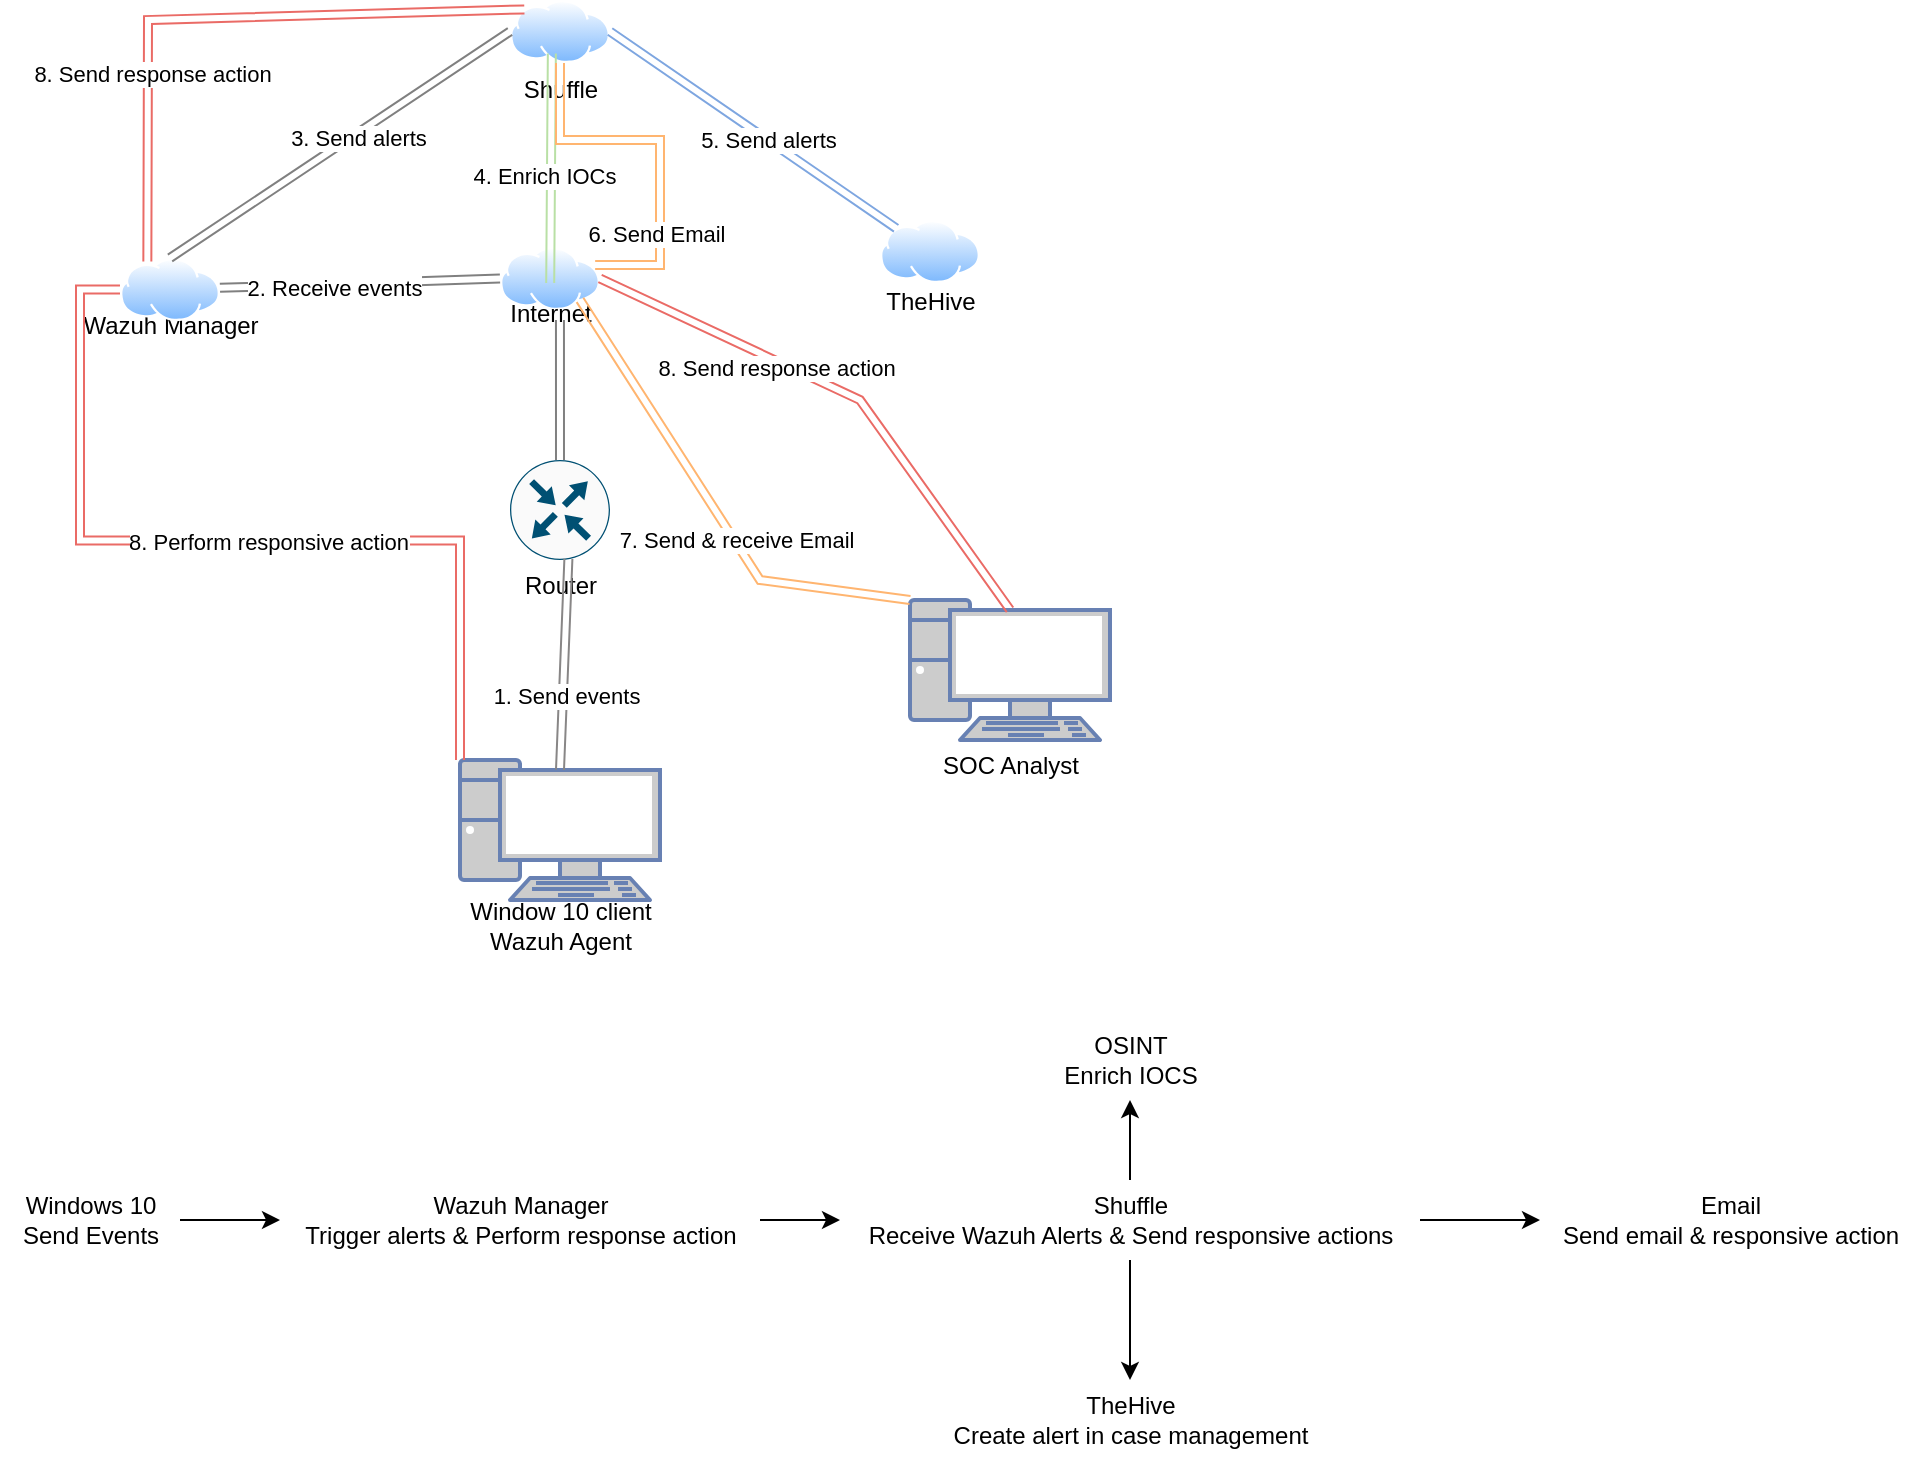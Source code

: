 <mxfile version="26.1.3">
  <diagram name="Page-1" id="pqWXm5i6kp7MMDSexmiv">
    <mxGraphModel dx="511" dy="1013" grid="1" gridSize="10" guides="1" tooltips="1" connect="1" arrows="1" fold="1" page="1" pageScale="1" pageWidth="850" pageHeight="1100" math="0" shadow="0">
      <root>
        <mxCell id="0" />
        <mxCell id="1" parent="0" />
        <mxCell id="c5EZf8_61AzU6FCxs0_6-3" value="" style="sketch=0;points=[[0.5,0,0],[1,0.5,0],[0.5,1,0],[0,0.5,0],[0.145,0.145,0],[0.856,0.145,0],[0.855,0.856,0],[0.145,0.855,0]];verticalLabelPosition=bottom;html=1;verticalAlign=top;aspect=fixed;align=center;pointerEvents=1;shape=mxgraph.cisco19.rect;prIcon=router;fillColor=#FAFAFA;strokeColor=#005073;" vertex="1" parent="1">
          <mxGeometry x="275" y="320" width="50" height="50" as="geometry" />
        </mxCell>
        <mxCell id="c5EZf8_61AzU6FCxs0_6-15" value="" style="group" vertex="1" connectable="0" parent="1">
          <mxGeometry x="245" y="470" width="110" height="103" as="geometry" />
        </mxCell>
        <mxCell id="c5EZf8_61AzU6FCxs0_6-1" value="" style="fontColor=#0066CC;verticalAlign=top;verticalLabelPosition=bottom;labelPosition=center;align=center;html=1;outlineConnect=0;fillColor=#CCCCCC;strokeColor=#6881B3;gradientColor=none;gradientDirection=north;strokeWidth=2;shape=mxgraph.networks.pc;" vertex="1" parent="c5EZf8_61AzU6FCxs0_6-15">
          <mxGeometry x="5" width="100" height="70" as="geometry" />
        </mxCell>
        <mxCell id="c5EZf8_61AzU6FCxs0_6-4" value="Window 10 client&lt;div&gt;Wazuh Agent&lt;/div&gt;" style="text;html=1;align=center;verticalAlign=middle;resizable=0;points=[];autosize=1;strokeColor=none;fillColor=none;" vertex="1" parent="c5EZf8_61AzU6FCxs0_6-15">
          <mxGeometry y="63" width="110" height="40" as="geometry" />
        </mxCell>
        <mxCell id="c5EZf8_61AzU6FCxs0_6-16" value="" style="group" vertex="1" connectable="0" parent="1">
          <mxGeometry x="270" y="90" width="60" height="60" as="geometry" />
        </mxCell>
        <mxCell id="c5EZf8_61AzU6FCxs0_6-9" value="Shuffle" style="text;html=1;align=center;verticalAlign=middle;resizable=0;points=[];autosize=1;strokeColor=none;fillColor=none;" vertex="1" parent="c5EZf8_61AzU6FCxs0_6-16">
          <mxGeometry y="30" width="60" height="30" as="geometry" />
        </mxCell>
        <mxCell id="c5EZf8_61AzU6FCxs0_6-10" value="" style="image;aspect=fixed;perimeter=ellipsePerimeter;html=1;align=center;shadow=0;dashed=0;spacingTop=3;image=img/lib/active_directory/internet_cloud.svg;" vertex="1" parent="c5EZf8_61AzU6FCxs0_6-16">
          <mxGeometry x="5" width="50" height="31.5" as="geometry" />
        </mxCell>
        <mxCell id="c5EZf8_61AzU6FCxs0_6-17" value="" style="group" vertex="1" connectable="0" parent="1">
          <mxGeometry x="265" y="213.5" width="60" height="48" as="geometry" />
        </mxCell>
        <mxCell id="c5EZf8_61AzU6FCxs0_6-6" value="" style="image;aspect=fixed;perimeter=ellipsePerimeter;html=1;align=center;shadow=0;dashed=0;spacingTop=3;image=img/lib/active_directory/internet_cloud.svg;" vertex="1" parent="c5EZf8_61AzU6FCxs0_6-17">
          <mxGeometry x="5" width="50" height="31.5" as="geometry" />
        </mxCell>
        <mxCell id="c5EZf8_61AzU6FCxs0_6-8" value="Internet" style="text;html=1;align=center;verticalAlign=middle;resizable=0;points=[];autosize=1;strokeColor=none;fillColor=none;" vertex="1" parent="c5EZf8_61AzU6FCxs0_6-17">
          <mxGeometry y="18" width="60" height="30" as="geometry" />
        </mxCell>
        <mxCell id="c5EZf8_61AzU6FCxs0_6-18" value="" style="group" vertex="1" connectable="0" parent="1">
          <mxGeometry x="450" y="200" width="70" height="56" as="geometry" />
        </mxCell>
        <mxCell id="c5EZf8_61AzU6FCxs0_6-11" value="TheHive" style="text;html=1;align=center;verticalAlign=middle;resizable=0;points=[];autosize=1;strokeColor=none;fillColor=none;" vertex="1" parent="c5EZf8_61AzU6FCxs0_6-18">
          <mxGeometry y="26" width="70" height="30" as="geometry" />
        </mxCell>
        <mxCell id="c5EZf8_61AzU6FCxs0_6-12" value="" style="image;aspect=fixed;perimeter=ellipsePerimeter;html=1;align=center;shadow=0;dashed=0;spacingTop=3;image=img/lib/active_directory/internet_cloud.svg;" vertex="1" parent="c5EZf8_61AzU6FCxs0_6-18">
          <mxGeometry x="10" width="50" height="31.5" as="geometry" />
        </mxCell>
        <mxCell id="c5EZf8_61AzU6FCxs0_6-19" value="" style="group" vertex="1" connectable="0" parent="1">
          <mxGeometry x="470" y="390" width="110" height="103" as="geometry" />
        </mxCell>
        <mxCell id="c5EZf8_61AzU6FCxs0_6-20" value="" style="fontColor=#0066CC;verticalAlign=top;verticalLabelPosition=bottom;labelPosition=center;align=center;html=1;outlineConnect=0;fillColor=#CCCCCC;strokeColor=#6881B3;gradientColor=none;gradientDirection=north;strokeWidth=2;shape=mxgraph.networks.pc;" vertex="1" parent="c5EZf8_61AzU6FCxs0_6-19">
          <mxGeometry x="5" width="100" height="70" as="geometry" />
        </mxCell>
        <mxCell id="c5EZf8_61AzU6FCxs0_6-21" value="SOC Analyst" style="text;html=1;align=center;verticalAlign=middle;resizable=0;points=[];autosize=1;strokeColor=none;fillColor=none;" vertex="1" parent="c5EZf8_61AzU6FCxs0_6-19">
          <mxGeometry x="10" y="68" width="90" height="30" as="geometry" />
        </mxCell>
        <mxCell id="c5EZf8_61AzU6FCxs0_6-22" value="Router" style="text;html=1;align=center;verticalAlign=middle;resizable=0;points=[];autosize=1;strokeColor=none;fillColor=none;" vertex="1" parent="1">
          <mxGeometry x="270" y="368" width="60" height="30" as="geometry" />
        </mxCell>
        <mxCell id="c5EZf8_61AzU6FCxs0_6-24" style="rounded=0;orthogonalLoop=1;jettySize=auto;html=1;exitX=0.5;exitY=0.07;exitDx=0;exitDy=0;exitPerimeter=0;entryX=0.57;entryY=0.047;entryDx=0;entryDy=0;entryPerimeter=0;shape=link;fillColor=#f5f5f5;strokeColor=light-dark(#888686, #959595);" edge="1" parent="1" source="c5EZf8_61AzU6FCxs0_6-1" target="c5EZf8_61AzU6FCxs0_6-22">
          <mxGeometry relative="1" as="geometry" />
        </mxCell>
        <mxCell id="c5EZf8_61AzU6FCxs0_6-25" value="1. Send events" style="edgeLabel;html=1;align=center;verticalAlign=middle;resizable=0;points=[];" vertex="1" connectable="0" parent="c5EZf8_61AzU6FCxs0_6-24">
          <mxGeometry x="-0.293" y="-1" relative="1" as="geometry">
            <mxPoint as="offset" />
          </mxGeometry>
        </mxCell>
        <mxCell id="c5EZf8_61AzU6FCxs0_6-26" value="" style="group" vertex="1" connectable="0" parent="1">
          <mxGeometry x="50" y="219" width="110" height="51.5" as="geometry" />
        </mxCell>
        <mxCell id="c5EZf8_61AzU6FCxs0_6-13" value="Wazuh Manager" style="text;html=1;align=center;verticalAlign=middle;resizable=0;points=[];autosize=1;strokeColor=none;fillColor=none;" vertex="1" parent="c5EZf8_61AzU6FCxs0_6-26">
          <mxGeometry y="19.312" width="110" height="30" as="geometry" />
        </mxCell>
        <mxCell id="c5EZf8_61AzU6FCxs0_6-14" value="" style="image;aspect=fixed;perimeter=ellipsePerimeter;html=1;align=center;shadow=0;dashed=0;spacingTop=3;image=img/lib/active_directory/internet_cloud.svg;container=1;" vertex="1" parent="c5EZf8_61AzU6FCxs0_6-26">
          <mxGeometry x="30" width="50" height="31.5" as="geometry" />
        </mxCell>
        <mxCell id="c5EZf8_61AzU6FCxs0_6-27" style="edgeStyle=orthogonalEdgeStyle;rounded=0;orthogonalLoop=1;jettySize=auto;html=1;exitX=0.5;exitY=0;exitDx=0;exitDy=0;exitPerimeter=0;entryX=0.583;entryY=0.617;entryDx=0;entryDy=0;entryPerimeter=0;shape=link;strokeColor=#808080;" edge="1" parent="1" source="c5EZf8_61AzU6FCxs0_6-3" target="c5EZf8_61AzU6FCxs0_6-8">
          <mxGeometry relative="1" as="geometry" />
        </mxCell>
        <mxCell id="c5EZf8_61AzU6FCxs0_6-31" style="rounded=0;orthogonalLoop=1;jettySize=auto;html=1;exitX=0;exitY=0.5;exitDx=0;exitDy=0;shape=link;strokeColor=#808080;" edge="1" parent="1" source="c5EZf8_61AzU6FCxs0_6-6" target="c5EZf8_61AzU6FCxs0_6-14">
          <mxGeometry relative="1" as="geometry" />
        </mxCell>
        <mxCell id="c5EZf8_61AzU6FCxs0_6-32" value="2. Receive events" style="edgeLabel;html=1;align=center;verticalAlign=middle;resizable=0;points=[];" vertex="1" connectable="0" parent="c5EZf8_61AzU6FCxs0_6-31">
          <mxGeometry x="0.19" y="2" relative="1" as="geometry">
            <mxPoint as="offset" />
          </mxGeometry>
        </mxCell>
        <mxCell id="c5EZf8_61AzU6FCxs0_6-33" style="rounded=0;orthogonalLoop=1;jettySize=auto;html=1;exitX=0.5;exitY=0;exitDx=0;exitDy=0;entryX=0;entryY=0.5;entryDx=0;entryDy=0;shape=link;strokeColor=#808080;" edge="1" parent="1" source="c5EZf8_61AzU6FCxs0_6-14" target="c5EZf8_61AzU6FCxs0_6-10">
          <mxGeometry relative="1" as="geometry" />
        </mxCell>
        <mxCell id="c5EZf8_61AzU6FCxs0_6-34" value="3. Send alerts" style="edgeLabel;html=1;align=center;verticalAlign=middle;resizable=0;points=[];" vertex="1" connectable="0" parent="c5EZf8_61AzU6FCxs0_6-33">
          <mxGeometry x="0.087" y="-2" relative="1" as="geometry">
            <mxPoint as="offset" />
          </mxGeometry>
        </mxCell>
        <mxCell id="c5EZf8_61AzU6FCxs0_6-35" style="rounded=0;orthogonalLoop=1;jettySize=auto;html=1;entryX=0.432;entryY=-0.109;entryDx=0;entryDy=0;entryPerimeter=0;shape=link;strokeColor=#B9E0A5;" edge="1" parent="1" source="c5EZf8_61AzU6FCxs0_6-8" target="c5EZf8_61AzU6FCxs0_6-9">
          <mxGeometry relative="1" as="geometry" />
        </mxCell>
        <mxCell id="c5EZf8_61AzU6FCxs0_6-36" value="4. Enrich IOCs" style="edgeLabel;html=1;align=center;verticalAlign=middle;resizable=0;points=[];" vertex="1" connectable="0" parent="c5EZf8_61AzU6FCxs0_6-35">
          <mxGeometry x="-0.06" y="4" relative="1" as="geometry">
            <mxPoint as="offset" />
          </mxGeometry>
        </mxCell>
        <mxCell id="c5EZf8_61AzU6FCxs0_6-37" style="rounded=0;orthogonalLoop=1;jettySize=auto;html=1;exitX=1;exitY=0.5;exitDx=0;exitDy=0;shape=link;strokeColor=#7EA6E0;" edge="1" parent="1" source="c5EZf8_61AzU6FCxs0_6-10" target="c5EZf8_61AzU6FCxs0_6-12">
          <mxGeometry relative="1" as="geometry" />
        </mxCell>
        <mxCell id="c5EZf8_61AzU6FCxs0_6-38" value="5. Send alerts" style="edgeLabel;html=1;align=center;verticalAlign=middle;resizable=0;points=[];" vertex="1" connectable="0" parent="c5EZf8_61AzU6FCxs0_6-37">
          <mxGeometry x="0.1" relative="1" as="geometry">
            <mxPoint as="offset" />
          </mxGeometry>
        </mxCell>
        <mxCell id="c5EZf8_61AzU6FCxs0_6-39" style="edgeStyle=orthogonalEdgeStyle;rounded=0;orthogonalLoop=1;jettySize=auto;html=1;exitX=0.5;exitY=1;exitDx=0;exitDy=0;entryX=1;entryY=0.25;entryDx=0;entryDy=0;shape=link;strokeColor=#FFB570;" edge="1" parent="1" source="c5EZf8_61AzU6FCxs0_6-10" target="c5EZf8_61AzU6FCxs0_6-6">
          <mxGeometry relative="1" as="geometry">
            <Array as="points">
              <mxPoint x="300" y="160" />
              <mxPoint x="350" y="160" />
              <mxPoint x="350" y="222" />
            </Array>
          </mxGeometry>
        </mxCell>
        <mxCell id="c5EZf8_61AzU6FCxs0_6-40" value="6. Send Email" style="edgeLabel;html=1;align=center;verticalAlign=middle;resizable=0;points=[];" vertex="1" connectable="0" parent="c5EZf8_61AzU6FCxs0_6-39">
          <mxGeometry x="0.475" y="-2" relative="1" as="geometry">
            <mxPoint as="offset" />
          </mxGeometry>
        </mxCell>
        <mxCell id="c5EZf8_61AzU6FCxs0_6-41" style="rounded=0;orthogonalLoop=1;jettySize=auto;html=1;entryX=0;entryY=0;entryDx=0;entryDy=0;entryPerimeter=0;exitX=0.75;exitY=0.283;exitDx=0;exitDy=0;exitPerimeter=0;shape=link;strokeColor=#FFB570;" edge="1" parent="1" source="c5EZf8_61AzU6FCxs0_6-8" target="c5EZf8_61AzU6FCxs0_6-20">
          <mxGeometry relative="1" as="geometry">
            <Array as="points">
              <mxPoint x="400" y="380" />
            </Array>
          </mxGeometry>
        </mxCell>
        <mxCell id="c5EZf8_61AzU6FCxs0_6-42" value="7. Send &amp;amp; receive Email" style="edgeLabel;html=1;align=center;verticalAlign=middle;resizable=0;points=[];" vertex="1" connectable="0" parent="c5EZf8_61AzU6FCxs0_6-41">
          <mxGeometry x="0.189" relative="1" as="geometry">
            <mxPoint y="-1" as="offset" />
          </mxGeometry>
        </mxCell>
        <mxCell id="c5EZf8_61AzU6FCxs0_6-43" style="rounded=0;orthogonalLoop=1;jettySize=auto;html=1;exitX=1;exitY=0.5;exitDx=0;exitDy=0;entryX=0.5;entryY=0.07;entryDx=0;entryDy=0;entryPerimeter=0;shape=link;strokeColor=#EA6B66;" edge="1" parent="1" source="c5EZf8_61AzU6FCxs0_6-6" target="c5EZf8_61AzU6FCxs0_6-20">
          <mxGeometry relative="1" as="geometry">
            <Array as="points">
              <mxPoint x="450" y="290" />
            </Array>
          </mxGeometry>
        </mxCell>
        <mxCell id="c5EZf8_61AzU6FCxs0_6-44" value="8. Send response action" style="edgeLabel;html=1;align=center;verticalAlign=middle;resizable=0;points=[];" vertex="1" connectable="0" parent="c5EZf8_61AzU6FCxs0_6-43">
          <mxGeometry x="-0.28" y="-3" relative="1" as="geometry">
            <mxPoint as="offset" />
          </mxGeometry>
        </mxCell>
        <mxCell id="c5EZf8_61AzU6FCxs0_6-45" style="rounded=0;orthogonalLoop=1;jettySize=auto;html=1;exitX=0.25;exitY=0;exitDx=0;exitDy=0;entryX=0;entryY=0;entryDx=0;entryDy=0;shape=link;strokeColor=#EA6B66;" edge="1" parent="1" source="c5EZf8_61AzU6FCxs0_6-14" target="c5EZf8_61AzU6FCxs0_6-10">
          <mxGeometry relative="1" as="geometry">
            <Array as="points">
              <mxPoint x="94" y="100" />
            </Array>
          </mxGeometry>
        </mxCell>
        <mxCell id="c5EZf8_61AzU6FCxs0_6-46" value="8. Send response action" style="edgeLabel;html=1;align=center;verticalAlign=middle;resizable=0;points=[];" vertex="1" connectable="0" parent="c5EZf8_61AzU6FCxs0_6-45">
          <mxGeometry x="-0.39" y="-2" relative="1" as="geometry">
            <mxPoint as="offset" />
          </mxGeometry>
        </mxCell>
        <mxCell id="c5EZf8_61AzU6FCxs0_6-47" style="rounded=0;orthogonalLoop=1;jettySize=auto;html=1;exitX=0;exitY=0.5;exitDx=0;exitDy=0;entryX=0;entryY=0;entryDx=0;entryDy=0;entryPerimeter=0;shape=link;strokeColor=#EA6B66;edgeStyle=orthogonalEdgeStyle;" edge="1" parent="1" source="c5EZf8_61AzU6FCxs0_6-14" target="c5EZf8_61AzU6FCxs0_6-1">
          <mxGeometry relative="1" as="geometry" />
        </mxCell>
        <mxCell id="c5EZf8_61AzU6FCxs0_6-48" value="8. Perform responsive action" style="edgeLabel;html=1;align=center;verticalAlign=middle;resizable=0;points=[];" vertex="1" connectable="0" parent="c5EZf8_61AzU6FCxs0_6-47">
          <mxGeometry x="0.073" relative="1" as="geometry">
            <mxPoint as="offset" />
          </mxGeometry>
        </mxCell>
        <mxCell id="c5EZf8_61AzU6FCxs0_6-55" style="edgeStyle=orthogonalEdgeStyle;rounded=0;orthogonalLoop=1;jettySize=auto;html=1;" edge="1" parent="1" source="c5EZf8_61AzU6FCxs0_6-49" target="c5EZf8_61AzU6FCxs0_6-50">
          <mxGeometry relative="1" as="geometry" />
        </mxCell>
        <mxCell id="c5EZf8_61AzU6FCxs0_6-49" value="Windows 10&lt;div&gt;Send Events&lt;/div&gt;" style="text;html=1;align=center;verticalAlign=middle;resizable=0;points=[];autosize=1;strokeColor=none;fillColor=none;" vertex="1" parent="1">
          <mxGeometry x="20" y="680" width="90" height="40" as="geometry" />
        </mxCell>
        <mxCell id="c5EZf8_61AzU6FCxs0_6-56" value="" style="edgeStyle=orthogonalEdgeStyle;rounded=0;orthogonalLoop=1;jettySize=auto;html=1;" edge="1" parent="1" source="c5EZf8_61AzU6FCxs0_6-50" target="c5EZf8_61AzU6FCxs0_6-51">
          <mxGeometry relative="1" as="geometry" />
        </mxCell>
        <mxCell id="c5EZf8_61AzU6FCxs0_6-50" value="Wazuh Manager&lt;div&gt;Trigger alerts &amp;amp; Perform response action&lt;/div&gt;" style="text;html=1;align=center;verticalAlign=middle;resizable=0;points=[];autosize=1;strokeColor=none;fillColor=none;" vertex="1" parent="1">
          <mxGeometry x="160" y="680" width="240" height="40" as="geometry" />
        </mxCell>
        <mxCell id="c5EZf8_61AzU6FCxs0_6-57" value="" style="edgeStyle=orthogonalEdgeStyle;rounded=0;orthogonalLoop=1;jettySize=auto;html=1;" edge="1" parent="1" source="c5EZf8_61AzU6FCxs0_6-51" target="c5EZf8_61AzU6FCxs0_6-52">
          <mxGeometry relative="1" as="geometry" />
        </mxCell>
        <mxCell id="c5EZf8_61AzU6FCxs0_6-58" value="" style="edgeStyle=orthogonalEdgeStyle;rounded=0;orthogonalLoop=1;jettySize=auto;html=1;" edge="1" parent="1" source="c5EZf8_61AzU6FCxs0_6-51" target="c5EZf8_61AzU6FCxs0_6-54">
          <mxGeometry relative="1" as="geometry" />
        </mxCell>
        <mxCell id="c5EZf8_61AzU6FCxs0_6-59" value="" style="edgeStyle=orthogonalEdgeStyle;rounded=0;orthogonalLoop=1;jettySize=auto;html=1;" edge="1" parent="1" source="c5EZf8_61AzU6FCxs0_6-51" target="c5EZf8_61AzU6FCxs0_6-53">
          <mxGeometry relative="1" as="geometry" />
        </mxCell>
        <mxCell id="c5EZf8_61AzU6FCxs0_6-51" value="Shuffle&lt;div&gt;Receive Wazuh Alerts &amp;amp; Send responsive actions&lt;/div&gt;" style="text;html=1;align=center;verticalAlign=middle;resizable=0;points=[];autosize=1;strokeColor=none;fillColor=none;" vertex="1" parent="1">
          <mxGeometry x="440" y="680" width="290" height="40" as="geometry" />
        </mxCell>
        <mxCell id="c5EZf8_61AzU6FCxs0_6-52" value="Email&lt;div&gt;Send email &amp;amp; responsive action&lt;/div&gt;" style="text;html=1;align=center;verticalAlign=middle;resizable=0;points=[];autosize=1;strokeColor=none;fillColor=none;" vertex="1" parent="1">
          <mxGeometry x="790" y="680" width="190" height="40" as="geometry" />
        </mxCell>
        <mxCell id="c5EZf8_61AzU6FCxs0_6-53" value="OSINT&lt;div&gt;Enrich IOCS&lt;/div&gt;" style="text;html=1;align=center;verticalAlign=middle;resizable=0;points=[];autosize=1;strokeColor=none;fillColor=none;" vertex="1" parent="1">
          <mxGeometry x="540" y="600" width="90" height="40" as="geometry" />
        </mxCell>
        <mxCell id="c5EZf8_61AzU6FCxs0_6-54" value="TheHive&lt;div&gt;Create alert in case management&lt;/div&gt;" style="text;html=1;align=center;verticalAlign=middle;resizable=0;points=[];autosize=1;strokeColor=none;fillColor=none;" vertex="1" parent="1">
          <mxGeometry x="485" y="780" width="200" height="40" as="geometry" />
        </mxCell>
      </root>
    </mxGraphModel>
  </diagram>
</mxfile>

